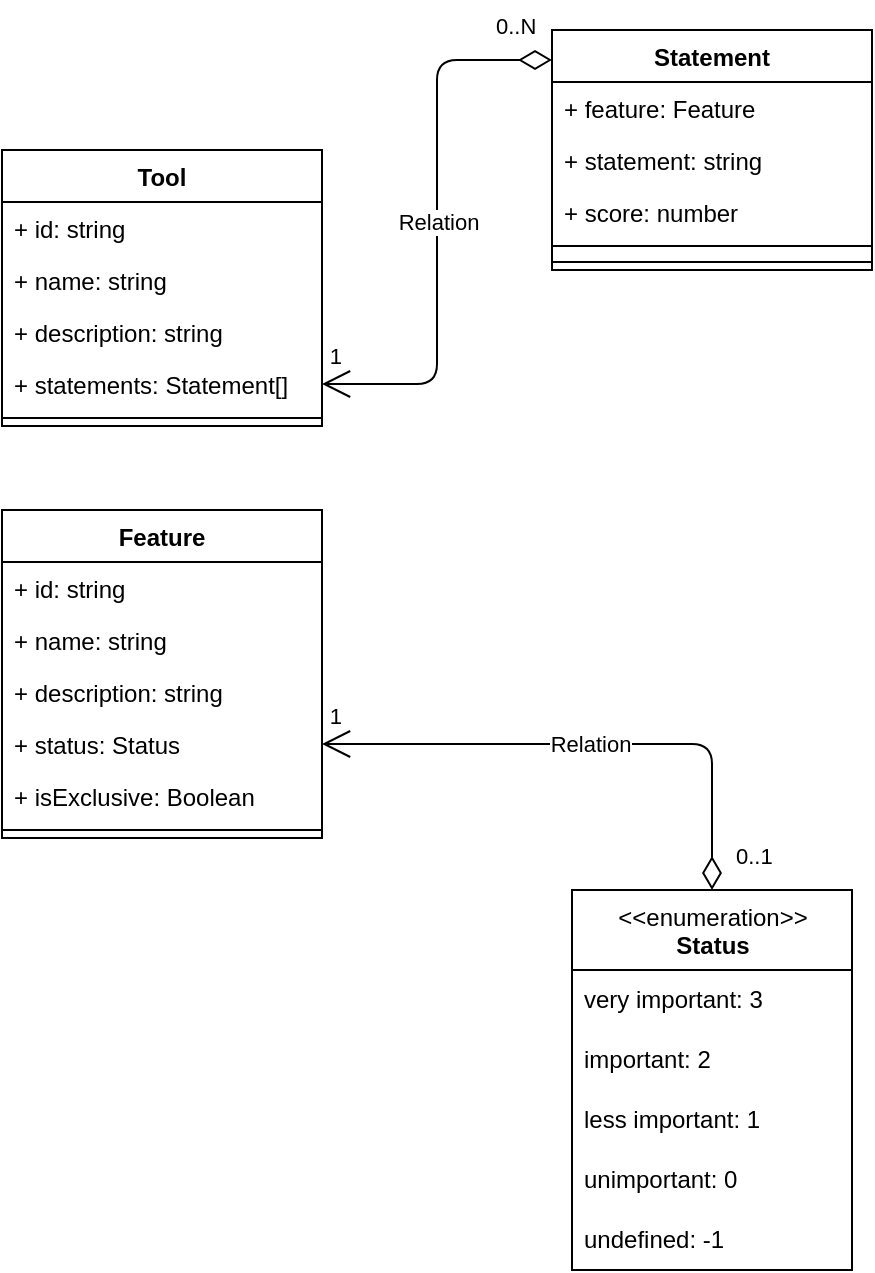 <mxfile>
    <diagram id="JHkP7oHrnZ8iNys_Un28" name="Page-1">
        <mxGraphModel dx="1173" dy="691" grid="1" gridSize="10" guides="1" tooltips="1" connect="1" arrows="1" fold="1" page="1" pageScale="1" pageWidth="827" pageHeight="1169" math="0" shadow="0">
            <root>
                <mxCell id="0"/>
                <mxCell id="1" parent="0"/>
                <mxCell id="48" value="Tool" style="swimlane;fontStyle=1;align=center;verticalAlign=top;childLayout=stackLayout;horizontal=1;startSize=26;horizontalStack=0;resizeParent=1;resizeParentMax=0;resizeLast=0;collapsible=1;marginBottom=0;" parent="1" vertex="1">
                    <mxGeometry x="169" y="195" width="160" height="138" as="geometry"/>
                </mxCell>
                <mxCell id="49" value="+ id: string" style="text;strokeColor=none;fillColor=none;align=left;verticalAlign=top;spacingLeft=4;spacingRight=4;overflow=hidden;rotatable=0;points=[[0,0.5],[1,0.5]];portConstraint=eastwest;" parent="48" vertex="1">
                    <mxGeometry y="26" width="160" height="26" as="geometry"/>
                </mxCell>
                <mxCell id="56" value="+ name: string" style="text;strokeColor=none;fillColor=none;align=left;verticalAlign=top;spacingLeft=4;spacingRight=4;overflow=hidden;rotatable=0;points=[[0,0.5],[1,0.5]];portConstraint=eastwest;" vertex="1" parent="48">
                    <mxGeometry y="52" width="160" height="26" as="geometry"/>
                </mxCell>
                <mxCell id="57" value="+ description: string" style="text;strokeColor=none;fillColor=none;align=left;verticalAlign=top;spacingLeft=4;spacingRight=4;overflow=hidden;rotatable=0;points=[[0,0.5],[1,0.5]];portConstraint=eastwest;" vertex="1" parent="48">
                    <mxGeometry y="78" width="160" height="26" as="geometry"/>
                </mxCell>
                <mxCell id="58" value="+ statements: Statement[]" style="text;strokeColor=none;fillColor=none;align=left;verticalAlign=top;spacingLeft=4;spacingRight=4;overflow=hidden;rotatable=0;points=[[0,0.5],[1,0.5]];portConstraint=eastwest;" vertex="1" parent="48">
                    <mxGeometry y="104" width="160" height="26" as="geometry"/>
                </mxCell>
                <mxCell id="50" value="" style="line;strokeWidth=1;fillColor=none;align=left;verticalAlign=middle;spacingTop=-1;spacingLeft=3;spacingRight=3;rotatable=0;labelPosition=right;points=[];portConstraint=eastwest;" parent="48" vertex="1">
                    <mxGeometry y="130" width="160" height="8" as="geometry"/>
                </mxCell>
                <mxCell id="52" value="Feature" style="swimlane;fontStyle=1;align=center;verticalAlign=top;childLayout=stackLayout;horizontal=1;startSize=26;horizontalStack=0;resizeParent=1;resizeParentMax=0;resizeLast=0;collapsible=1;marginBottom=0;" parent="1" vertex="1">
                    <mxGeometry x="169" y="375" width="160" height="164" as="geometry"/>
                </mxCell>
                <mxCell id="73" value="+ id: string" style="text;strokeColor=none;fillColor=none;align=left;verticalAlign=top;spacingLeft=4;spacingRight=4;overflow=hidden;rotatable=0;points=[[0,0.5],[1,0.5]];portConstraint=eastwest;" vertex="1" parent="52">
                    <mxGeometry y="26" width="160" height="26" as="geometry"/>
                </mxCell>
                <mxCell id="74" value="+ name: string" style="text;strokeColor=none;fillColor=none;align=left;verticalAlign=top;spacingLeft=4;spacingRight=4;overflow=hidden;rotatable=0;points=[[0,0.5],[1,0.5]];portConstraint=eastwest;" vertex="1" parent="52">
                    <mxGeometry y="52" width="160" height="26" as="geometry"/>
                </mxCell>
                <mxCell id="75" value="+ description: string" style="text;strokeColor=none;fillColor=none;align=left;verticalAlign=top;spacingLeft=4;spacingRight=4;overflow=hidden;rotatable=0;points=[[0,0.5],[1,0.5]];portConstraint=eastwest;" vertex="1" parent="52">
                    <mxGeometry y="78" width="160" height="26" as="geometry"/>
                </mxCell>
                <mxCell id="72" value="+ status: Status" style="text;strokeColor=none;fillColor=none;align=left;verticalAlign=top;spacingLeft=4;spacingRight=4;overflow=hidden;rotatable=0;points=[[0,0.5],[1,0.5]];portConstraint=eastwest;" vertex="1" parent="52">
                    <mxGeometry y="104" width="160" height="26" as="geometry"/>
                </mxCell>
                <mxCell id="53" value="+ isExclusive: Boolean" style="text;strokeColor=none;fillColor=none;align=left;verticalAlign=top;spacingLeft=4;spacingRight=4;overflow=hidden;rotatable=0;points=[[0,0.5],[1,0.5]];portConstraint=eastwest;" parent="52" vertex="1">
                    <mxGeometry y="130" width="160" height="26" as="geometry"/>
                </mxCell>
                <mxCell id="54" value="" style="line;strokeWidth=1;fillColor=none;align=left;verticalAlign=middle;spacingTop=-1;spacingLeft=3;spacingRight=3;rotatable=0;labelPosition=right;points=[];portConstraint=eastwest;" parent="52" vertex="1">
                    <mxGeometry y="156" width="160" height="8" as="geometry"/>
                </mxCell>
                <mxCell id="59" value="Statement" style="swimlane;fontStyle=1;align=center;verticalAlign=top;childLayout=stackLayout;horizontal=1;startSize=26;horizontalStack=0;resizeParent=1;resizeParentMax=0;resizeLast=0;collapsible=1;marginBottom=0;" vertex="1" parent="1">
                    <mxGeometry x="444" y="135" width="160" height="120" as="geometry"/>
                </mxCell>
                <mxCell id="60" value="+ feature: Feature" style="text;strokeColor=none;fillColor=none;align=left;verticalAlign=top;spacingLeft=4;spacingRight=4;overflow=hidden;rotatable=0;points=[[0,0.5],[1,0.5]];portConstraint=eastwest;" vertex="1" parent="59">
                    <mxGeometry y="26" width="160" height="26" as="geometry"/>
                </mxCell>
                <mxCell id="64" value="+ statement: string" style="text;strokeColor=none;fillColor=none;align=left;verticalAlign=top;spacingLeft=4;spacingRight=4;overflow=hidden;rotatable=0;points=[[0,0.5],[1,0.5]];portConstraint=eastwest;" vertex="1" parent="59">
                    <mxGeometry y="52" width="160" height="26" as="geometry"/>
                </mxCell>
                <mxCell id="65" value="+ score: number" style="text;strokeColor=none;fillColor=none;align=left;verticalAlign=top;spacingLeft=4;spacingRight=4;overflow=hidden;rotatable=0;points=[[0,0.5],[1,0.5]];portConstraint=eastwest;" vertex="1" parent="59">
                    <mxGeometry y="78" width="160" height="26" as="geometry"/>
                </mxCell>
                <mxCell id="79" value="" style="line;strokeWidth=1;fillColor=none;align=left;verticalAlign=middle;spacingTop=-1;spacingLeft=3;spacingRight=3;rotatable=0;labelPosition=right;points=[];portConstraint=eastwest;" vertex="1" parent="59">
                    <mxGeometry y="104" width="160" height="8" as="geometry"/>
                </mxCell>
                <mxCell id="61" value="" style="line;strokeWidth=1;fillColor=none;align=left;verticalAlign=middle;spacingTop=-1;spacingLeft=3;spacingRight=3;rotatable=0;labelPosition=right;points=[];portConstraint=eastwest;" vertex="1" parent="59">
                    <mxGeometry y="112" width="160" height="8" as="geometry"/>
                </mxCell>
                <mxCell id="66" value="&amp;lt;&amp;lt;enumeration&amp;gt;&amp;gt;&lt;br&gt;&lt;b&gt;Status&lt;/b&gt;" style="swimlane;fontStyle=0;align=center;verticalAlign=top;childLayout=stackLayout;horizontal=1;startSize=40;horizontalStack=0;resizeParent=1;resizeParentMax=0;resizeLast=0;collapsible=0;marginBottom=0;html=1;" vertex="1" parent="1">
                    <mxGeometry x="454" y="565" width="140" height="190" as="geometry"/>
                </mxCell>
                <mxCell id="67" value="very important: 3" style="text;html=1;strokeColor=none;fillColor=none;align=left;verticalAlign=middle;spacingLeft=4;spacingRight=4;overflow=hidden;rotatable=0;points=[[0,0.5],[1,0.5]];portConstraint=eastwest;" vertex="1" parent="66">
                    <mxGeometry y="40" width="140" height="30" as="geometry"/>
                </mxCell>
                <mxCell id="68" value="important: 2" style="text;html=1;strokeColor=none;fillColor=none;align=left;verticalAlign=middle;spacingLeft=4;spacingRight=4;overflow=hidden;rotatable=0;points=[[0,0.5],[1,0.5]];portConstraint=eastwest;" vertex="1" parent="66">
                    <mxGeometry y="70" width="140" height="30" as="geometry"/>
                </mxCell>
                <mxCell id="69" value="less important: 1" style="text;html=1;strokeColor=none;fillColor=none;align=left;verticalAlign=middle;spacingLeft=4;spacingRight=4;overflow=hidden;rotatable=0;points=[[0,0.5],[1,0.5]];portConstraint=eastwest;" vertex="1" parent="66">
                    <mxGeometry y="100" width="140" height="30" as="geometry"/>
                </mxCell>
                <mxCell id="70" value="unimportant: 0" style="text;html=1;strokeColor=none;fillColor=none;align=left;verticalAlign=middle;spacingLeft=4;spacingRight=4;overflow=hidden;rotatable=0;points=[[0,0.5],[1,0.5]];portConstraint=eastwest;" vertex="1" parent="66">
                    <mxGeometry y="130" width="140" height="30" as="geometry"/>
                </mxCell>
                <mxCell id="71" value="undefined: -1" style="text;html=1;strokeColor=none;fillColor=none;align=left;verticalAlign=middle;spacingLeft=4;spacingRight=4;overflow=hidden;rotatable=0;points=[[0,0.5],[1,0.5]];portConstraint=eastwest;" vertex="1" parent="66">
                    <mxGeometry y="160" width="140" height="30" as="geometry"/>
                </mxCell>
                <mxCell id="76" value="Relation" style="endArrow=open;html=1;endSize=12;startArrow=diamondThin;startSize=14;startFill=0;edgeStyle=orthogonalEdgeStyle;exitX=0.5;exitY=0;exitDx=0;exitDy=0;" edge="1" parent="1" source="66" target="72">
                    <mxGeometry relative="1" as="geometry">
                        <mxPoint x="479" y="425" as="sourcePoint"/>
                        <mxPoint x="339" y="625" as="targetPoint"/>
                    </mxGeometry>
                </mxCell>
                <mxCell id="77" value="0..1" style="edgeLabel;resizable=0;html=1;align=left;verticalAlign=top;" connectable="0" vertex="1" parent="76">
                    <mxGeometry x="-1" relative="1" as="geometry">
                        <mxPoint x="10" y="-30" as="offset"/>
                    </mxGeometry>
                </mxCell>
                <mxCell id="78" value="1" style="edgeLabel;resizable=0;html=1;align=right;verticalAlign=top;" connectable="0" vertex="1" parent="76">
                    <mxGeometry x="1" relative="1" as="geometry">
                        <mxPoint x="10" y="-27" as="offset"/>
                    </mxGeometry>
                </mxCell>
                <mxCell id="81" value="Relation" style="endArrow=open;html=1;endSize=12;startArrow=diamondThin;startSize=14;startFill=0;edgeStyle=orthogonalEdgeStyle;exitX=0;exitY=0.125;exitDx=0;exitDy=0;exitPerimeter=0;" edge="1" parent="1" source="59" target="58">
                    <mxGeometry relative="1" as="geometry">
                        <mxPoint x="639" y="388" as="sourcePoint"/>
                        <mxPoint x="389" y="305" as="targetPoint"/>
                    </mxGeometry>
                </mxCell>
                <mxCell id="82" value="0..N" style="edgeLabel;resizable=0;html=1;align=left;verticalAlign=top;" connectable="0" vertex="1" parent="81">
                    <mxGeometry x="-1" relative="1" as="geometry">
                        <mxPoint x="-30" y="-30" as="offset"/>
                    </mxGeometry>
                </mxCell>
                <mxCell id="83" value="1" style="edgeLabel;resizable=0;html=1;align=right;verticalAlign=top;" connectable="0" vertex="1" parent="81">
                    <mxGeometry x="1" relative="1" as="geometry">
                        <mxPoint x="10" y="-27" as="offset"/>
                    </mxGeometry>
                </mxCell>
            </root>
        </mxGraphModel>
    </diagram>
</mxfile>
